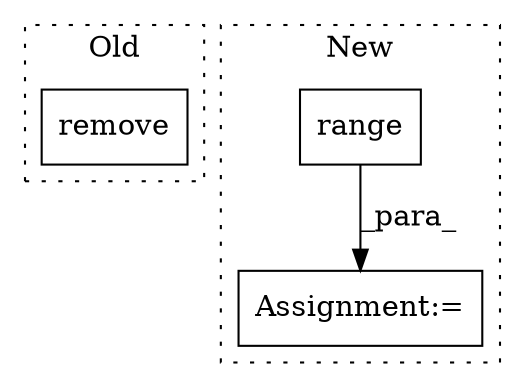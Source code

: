 digraph G {
subgraph cluster0 {
1 [label="remove" a="32" s="1651,1659" l="7,1" shape="box"];
label = "Old";
style="dotted";
}
subgraph cluster1 {
2 [label="range" a="32" s="1455,1462" l="6,1" shape="box"];
3 [label="Assignment:=" a="7" s="1434" l="1" shape="box"];
label = "New";
style="dotted";
}
2 -> 3 [label="_para_"];
}